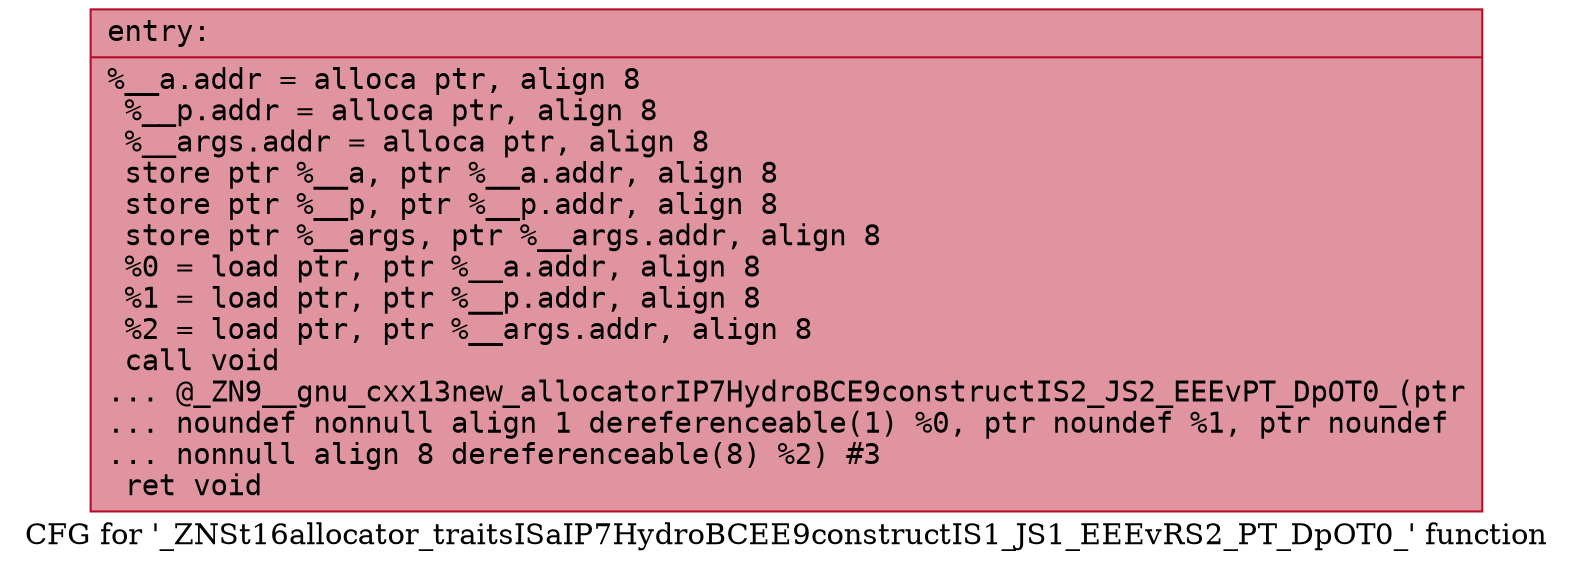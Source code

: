 digraph "CFG for '_ZNSt16allocator_traitsISaIP7HydroBCEE9constructIS1_JS1_EEEvRS2_PT_DpOT0_' function" {
	label="CFG for '_ZNSt16allocator_traitsISaIP7HydroBCEE9constructIS1_JS1_EEEvRS2_PT_DpOT0_' function";

	Node0x561869946130 [shape=record,color="#b70d28ff", style=filled, fillcolor="#b70d2870" fontname="Courier",label="{entry:\l|  %__a.addr = alloca ptr, align 8\l  %__p.addr = alloca ptr, align 8\l  %__args.addr = alloca ptr, align 8\l  store ptr %__a, ptr %__a.addr, align 8\l  store ptr %__p, ptr %__p.addr, align 8\l  store ptr %__args, ptr %__args.addr, align 8\l  %0 = load ptr, ptr %__a.addr, align 8\l  %1 = load ptr, ptr %__p.addr, align 8\l  %2 = load ptr, ptr %__args.addr, align 8\l  call void\l... @_ZN9__gnu_cxx13new_allocatorIP7HydroBCE9constructIS2_JS2_EEEvPT_DpOT0_(ptr\l... noundef nonnull align 1 dereferenceable(1) %0, ptr noundef %1, ptr noundef\l... nonnull align 8 dereferenceable(8) %2) #3\l  ret void\l}"];
}

